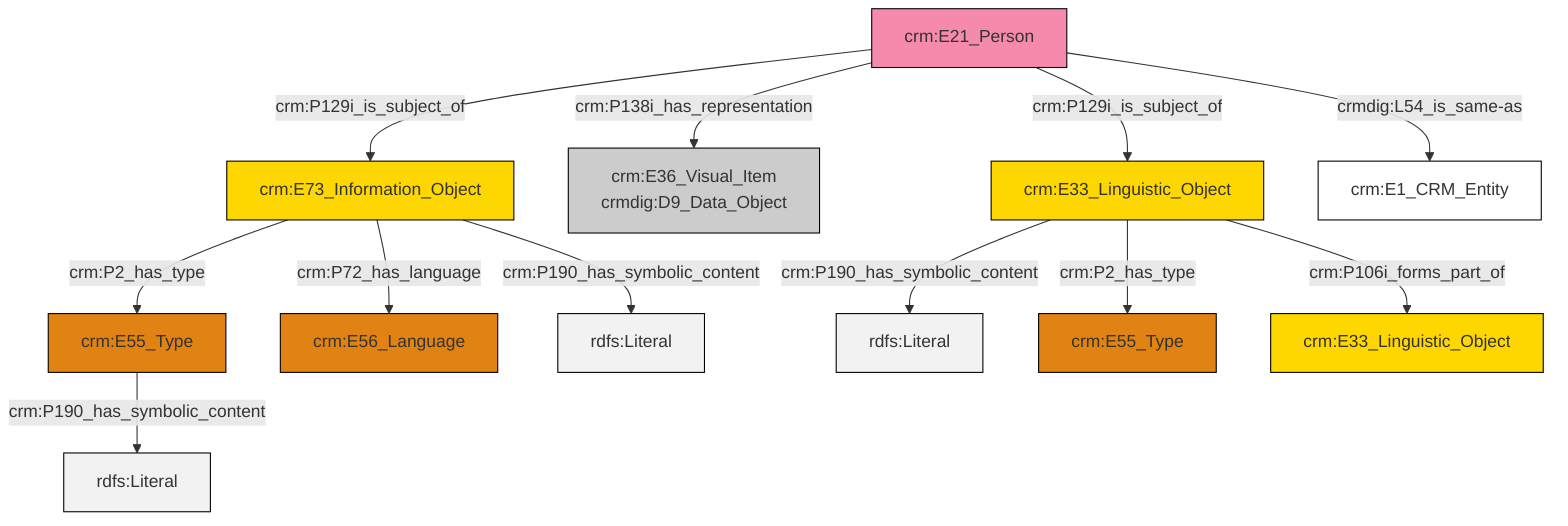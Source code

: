 graph TD
classDef Literal fill:#f2f2f2,stroke:#000000;
classDef CRM_Entity fill:#FFFFFF,stroke:#000000;
classDef Temporal_Entity fill:#00C9E6, stroke:#000000;
classDef Type fill:#E18312, stroke:#000000;
classDef Time-Span fill:#2C9C91, stroke:#000000;
classDef Appellation fill:#FFEB7F, stroke:#000000;
classDef Place fill:#008836, stroke:#000000;
classDef Persistent_Item fill:#B266B2, stroke:#000000;
classDef Conceptual_Object fill:#FFD700, stroke:#000000;
classDef Physical_Thing fill:#D2B48C, stroke:#000000;
classDef Actor fill:#f58aad, stroke:#000000;
classDef PC_Classes fill:#4ce600, stroke:#000000;
classDef Multi fill:#cccccc,stroke:#000000;

2["crm:E33_Linguistic_Object"]:::Conceptual_Object -->|crm:P190_has_symbolic_content| 3[rdfs:Literal]:::Literal
0["crm:E73_Information_Object"]:::Conceptual_Object -->|crm:P2_has_type| 4["crm:E55_Type"]:::Type
7["crm:E21_Person"]:::Actor -->|crm:P129i_is_subject_of| 0["crm:E73_Information_Object"]:::Conceptual_Object
0["crm:E73_Information_Object"]:::Conceptual_Object -->|crm:P72_has_language| 8["crm:E56_Language"]:::Type
2["crm:E33_Linguistic_Object"]:::Conceptual_Object -->|crm:P2_has_type| 9["crm:E55_Type"]:::Type
4["crm:E55_Type"]:::Type -->|crm:P190_has_symbolic_content| 12[rdfs:Literal]:::Literal
0["crm:E73_Information_Object"]:::Conceptual_Object -->|crm:P190_has_symbolic_content| 15[rdfs:Literal]:::Literal
2["crm:E33_Linguistic_Object"]:::Conceptual_Object -->|crm:P106i_forms_part_of| 16["crm:E33_Linguistic_Object"]:::Conceptual_Object
7["crm:E21_Person"]:::Actor -->|crm:P138i_has_representation| 10["crm:E36_Visual_Item<br>crmdig:D9_Data_Object"]:::Multi
7["crm:E21_Person"]:::Actor -->|crm:P129i_is_subject_of| 2["crm:E33_Linguistic_Object"]:::Conceptual_Object
7["crm:E21_Person"]:::Actor -->|crmdig:L54_is_same-as| 17["crm:E1_CRM_Entity"]:::CRM_Entity
